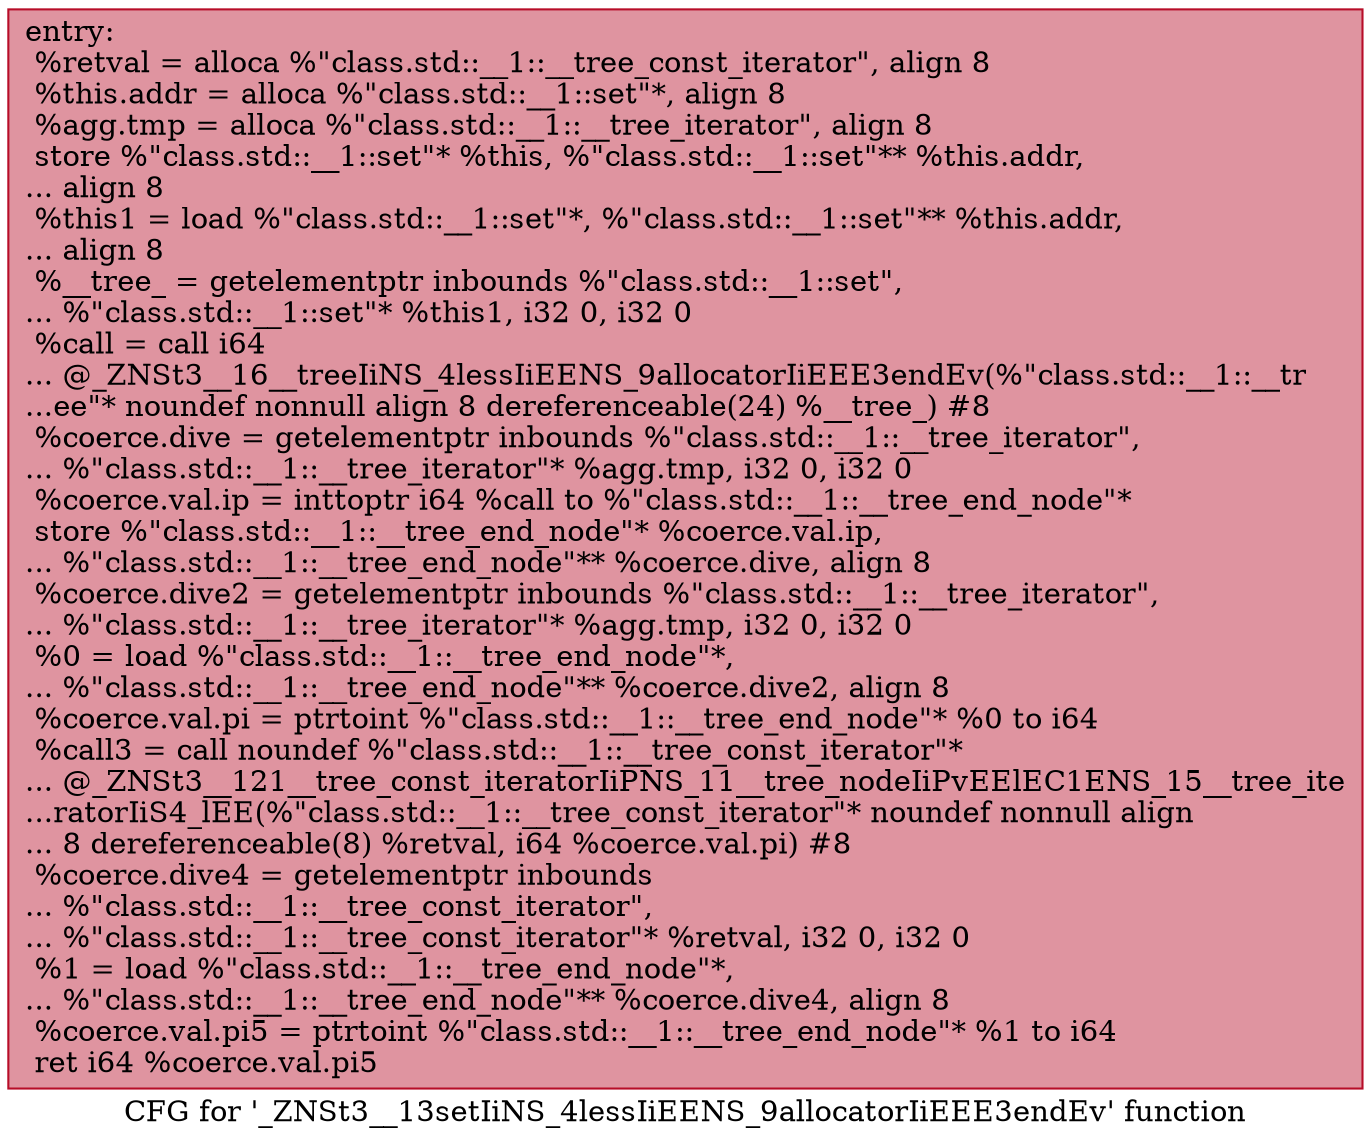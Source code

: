 digraph "CFG for '_ZNSt3__13setIiNS_4lessIiEENS_9allocatorIiEEE3endEv' function" {
	label="CFG for '_ZNSt3__13setIiNS_4lessIiEENS_9allocatorIiEEE3endEv' function";

	Node0x600002555d40 [shape=record,color="#b70d28ff", style=filled, fillcolor="#b70d2870",label="{entry:\l  %retval = alloca %\"class.std::__1::__tree_const_iterator\", align 8\l  %this.addr = alloca %\"class.std::__1::set\"*, align 8\l  %agg.tmp = alloca %\"class.std::__1::__tree_iterator\", align 8\l  store %\"class.std::__1::set\"* %this, %\"class.std::__1::set\"** %this.addr,\l... align 8\l  %this1 = load %\"class.std::__1::set\"*, %\"class.std::__1::set\"** %this.addr,\l... align 8\l  %__tree_ = getelementptr inbounds %\"class.std::__1::set\",\l... %\"class.std::__1::set\"* %this1, i32 0, i32 0\l  %call = call i64\l... @_ZNSt3__16__treeIiNS_4lessIiEENS_9allocatorIiEEE3endEv(%\"class.std::__1::__tr\l...ee\"* noundef nonnull align 8 dereferenceable(24) %__tree_) #8\l  %coerce.dive = getelementptr inbounds %\"class.std::__1::__tree_iterator\",\l... %\"class.std::__1::__tree_iterator\"* %agg.tmp, i32 0, i32 0\l  %coerce.val.ip = inttoptr i64 %call to %\"class.std::__1::__tree_end_node\"*\l  store %\"class.std::__1::__tree_end_node\"* %coerce.val.ip,\l... %\"class.std::__1::__tree_end_node\"** %coerce.dive, align 8\l  %coerce.dive2 = getelementptr inbounds %\"class.std::__1::__tree_iterator\",\l... %\"class.std::__1::__tree_iterator\"* %agg.tmp, i32 0, i32 0\l  %0 = load %\"class.std::__1::__tree_end_node\"*,\l... %\"class.std::__1::__tree_end_node\"** %coerce.dive2, align 8\l  %coerce.val.pi = ptrtoint %\"class.std::__1::__tree_end_node\"* %0 to i64\l  %call3 = call noundef %\"class.std::__1::__tree_const_iterator\"*\l... @_ZNSt3__121__tree_const_iteratorIiPNS_11__tree_nodeIiPvEElEC1ENS_15__tree_ite\l...ratorIiS4_lEE(%\"class.std::__1::__tree_const_iterator\"* noundef nonnull align\l... 8 dereferenceable(8) %retval, i64 %coerce.val.pi) #8\l  %coerce.dive4 = getelementptr inbounds\l... %\"class.std::__1::__tree_const_iterator\",\l... %\"class.std::__1::__tree_const_iterator\"* %retval, i32 0, i32 0\l  %1 = load %\"class.std::__1::__tree_end_node\"*,\l... %\"class.std::__1::__tree_end_node\"** %coerce.dive4, align 8\l  %coerce.val.pi5 = ptrtoint %\"class.std::__1::__tree_end_node\"* %1 to i64\l  ret i64 %coerce.val.pi5\l}"];
}
